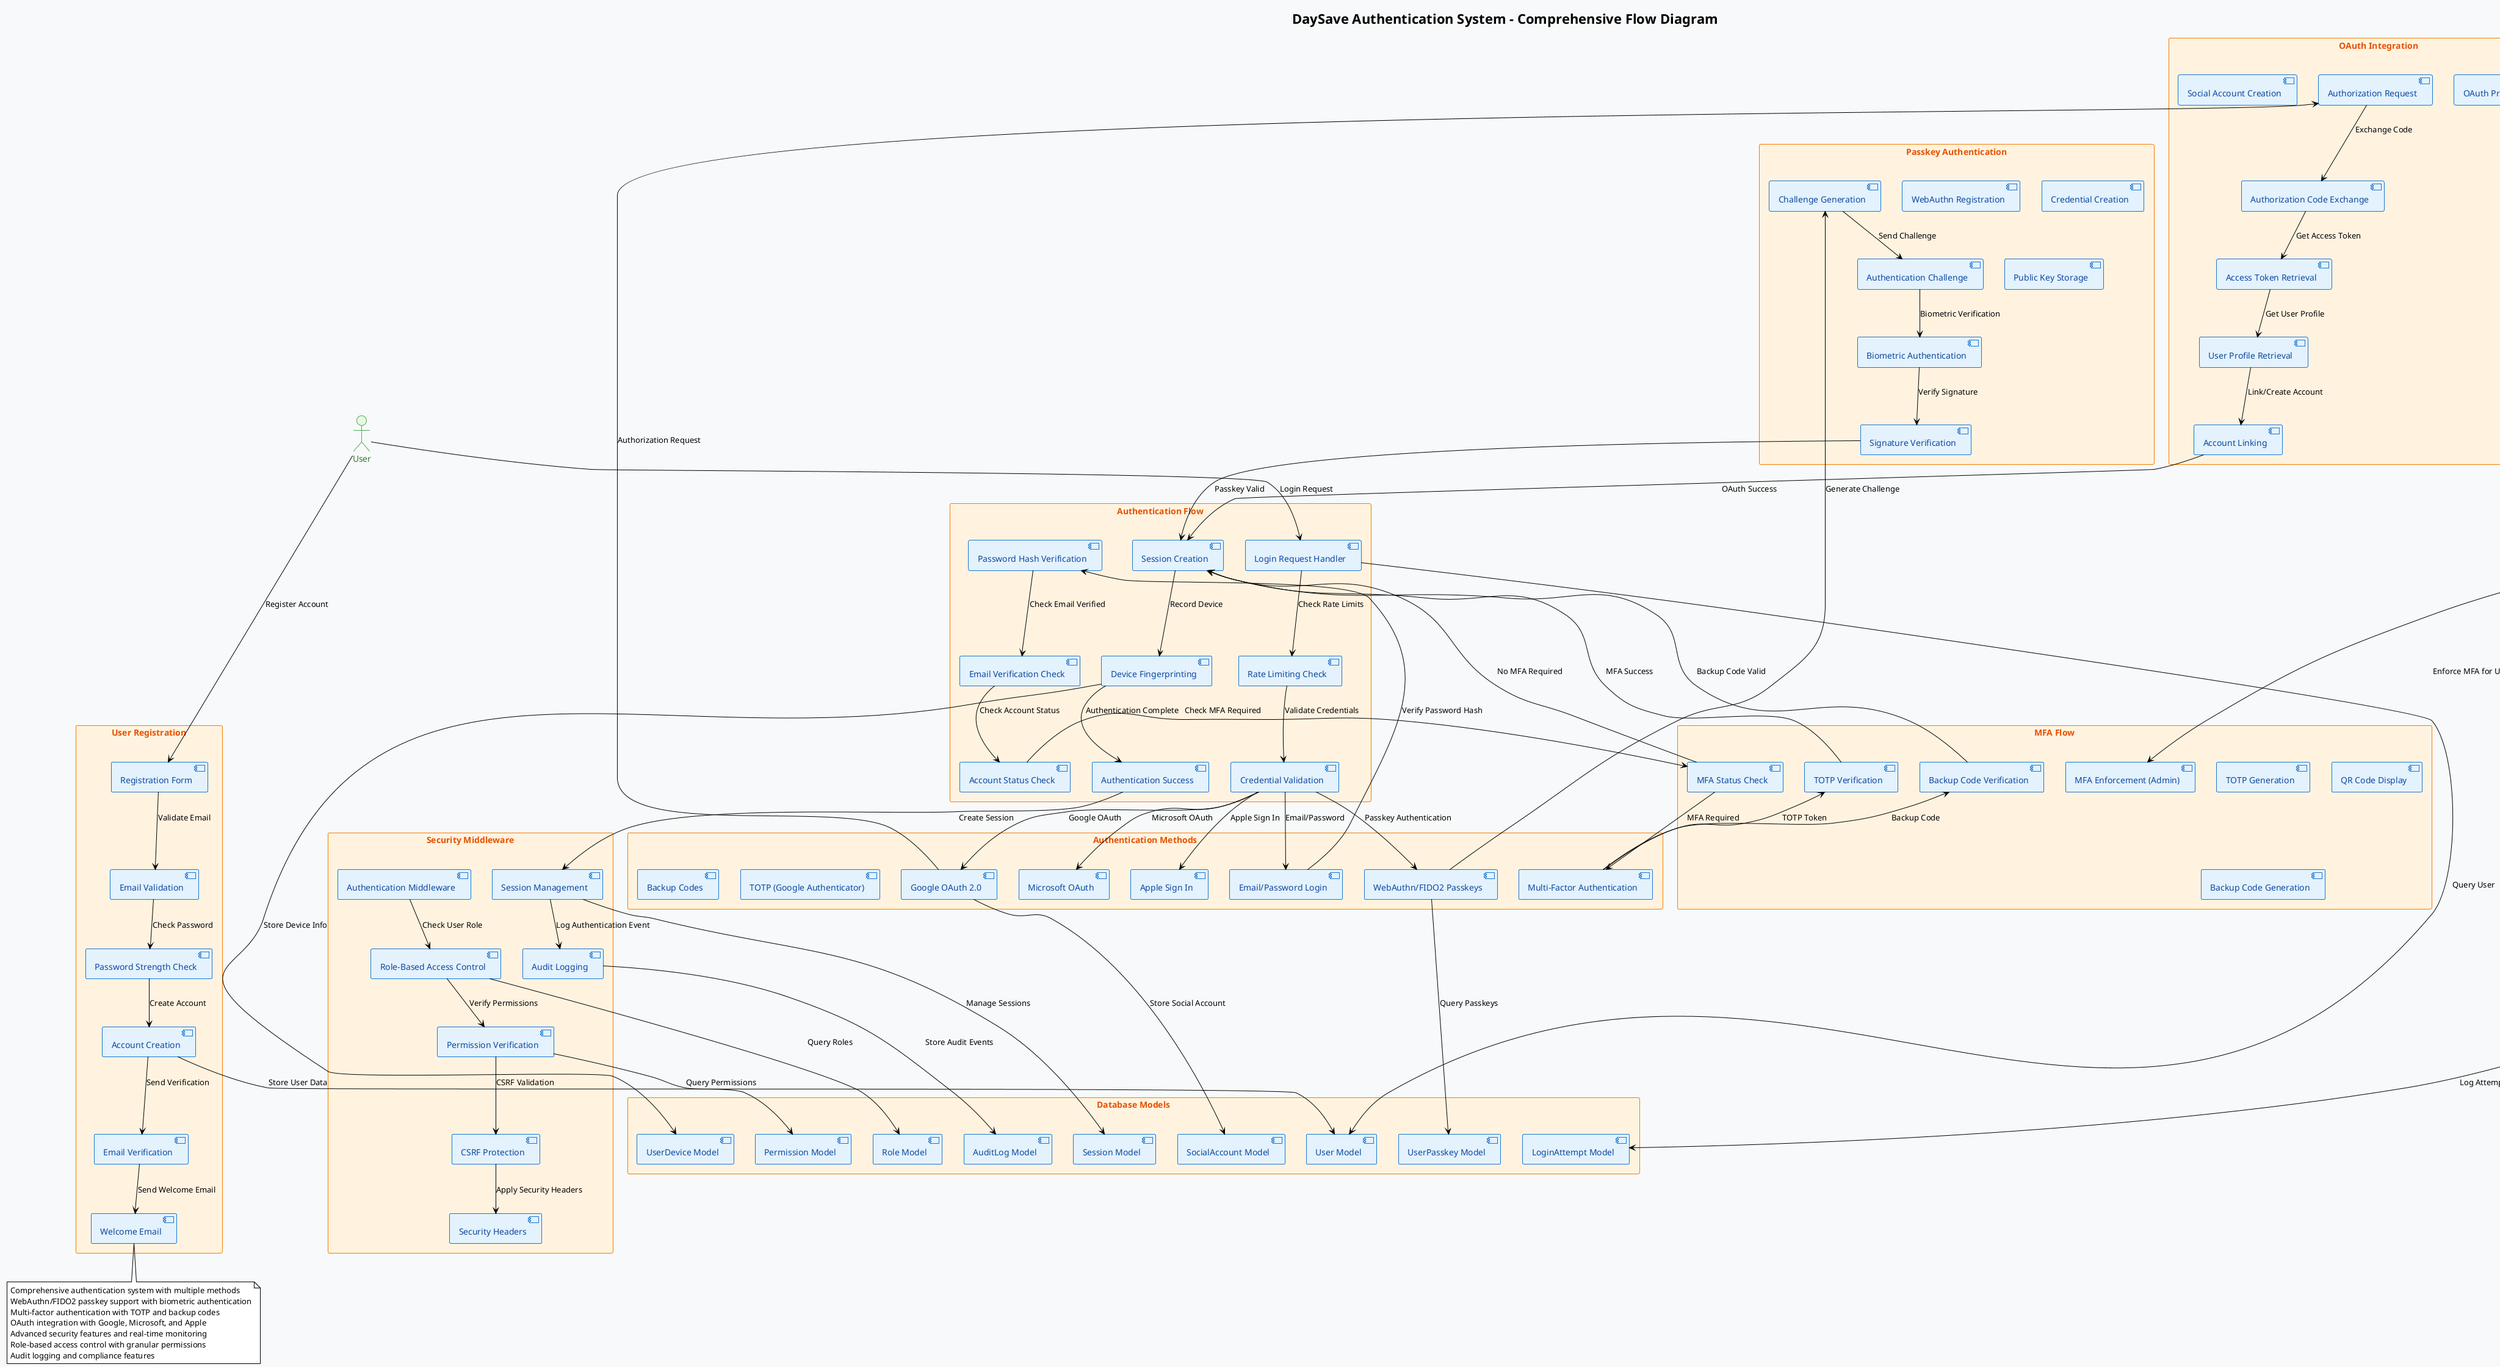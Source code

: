 @startuml DaySave Authentication System
!theme plain
title DaySave Authentication System - Comprehensive Flow Diagram

' Define colors and styles
skinparam packageStyle rectangle
skinparam backgroundColor #F8F9FA
skinparam component {
    BackgroundColor #E3F2FD
    BorderColor #1976D2
    FontColor #0D47A1
}
skinparam rectangle {
    BackgroundColor #FFF3E0
    BorderColor #F57C00
    FontColor #E65100
}
skinparam actor {
    BackgroundColor #E8F5E8
    BorderColor #4CAF50
    FontColor #2E7D32
}

' Actors
actor "User" as User
actor "Admin" as Admin
actor "System" as System

' Authentication Methods
rectangle "Authentication Methods" {
    component "Email/Password Login" as EmailLogin
    component "WebAuthn/FIDO2 Passkeys" as PasskeyAuth
    component "Google OAuth 2.0" as GoogleOAuth
    component "Microsoft OAuth" as MicrosoftOAuth
    component "Apple Sign In" as AppleSignIn
    component "Multi-Factor Authentication" as MFA
    component "TOTP (Google Authenticator)" as TOTP
    component "Backup Codes" as BackupCodes
}

' Authentication Flow Components
rectangle "Authentication Flow" {
    component "Login Request Handler" as LoginHandler
    component "Credential Validation" as CredentialValidation
    component "Password Hash Verification" as PasswordVerification
    component "Email Verification Check" as EmailVerification
    component "Account Status Check" as AccountStatus
    component "Rate Limiting Check" as RateLimit
    component "Device Fingerprinting" as DeviceFingerprint
    component "Session Creation" as SessionCreation
    component "Authentication Success" as AuthSuccess
}

' Security Middleware
rectangle "Security Middleware" {
    component "Authentication Middleware" as AuthMiddleware
    component "Role-Based Access Control" as RBAC
    component "Permission Verification" as PermissionCheck
    component "Session Management" as SessionMgmt
    component "CSRF Protection" as CSRFProtection
    component "Security Headers" as SecurityHeaders
    component "Audit Logging" as AuditLog
}

' Multi-Factor Authentication Flow
rectangle "MFA Flow" {
    component "MFA Status Check" as MFACheck
    component "TOTP Generation" as TOTPGeneration
    component "QR Code Display" as QRCode
    component "TOTP Verification" as TOTPVerification
    component "Backup Code Generation" as BackupGeneration
    component "Backup Code Verification" as BackupVerification
    component "MFA Enforcement (Admin)" as MFAEnforcement
}

' Passkey Authentication
rectangle "Passkey Authentication" {
    component "WebAuthn Registration" as PasskeyRegistration
    component "Challenge Generation" as ChallengeGeneration
    component "Credential Creation" as CredentialCreation
    component "Public Key Storage" as PublicKeyStorage
    component "Authentication Challenge" as AuthChallenge
    component "Signature Verification" as SignatureVerification
    component "Biometric Authentication" as BiometricAuth
}

' OAuth Integration
rectangle "OAuth Integration" {
    component "OAuth Provider Selection" as OAuthProvider
    component "Authorization Request" as AuthRequest
    component "Authorization Code Exchange" as CodeExchange
    component "Access Token Retrieval" as TokenRetrieval
    component "User Profile Retrieval" as ProfileRetrieval
    component "Account Linking" as AccountLinking
    component "Social Account Creation" as SocialAccountCreation
}

' Security Features
rectangle "Security Features" {
    component "Brute Force Protection" as BruteForceProtection
    component "Account Lockout" as AccountLockout
    component "IP Whitelisting/Blacklisting" as IPFiltering
    component "VPN/TOR Detection" as VPNDetection
    component "Suspicious Activity Detection" as SuspiciousActivity
    component "Real-time Security Monitoring" as SecurityMonitoring
    component "Failed Login Tracking" as FailedLoginTracking
}

' Database Models
rectangle "Database Models" {
    component "User Model" as UserModel
    component "UserPasskey Model" as PasskeyModel
    component "SocialAccount Model" as SocialAccountModel
    component "UserDevice Model" as DeviceModel
    component "LoginAttempt Model" as LoginAttemptModel
    component "AuditLog Model" as AuditLogModel
    component "Session Model" as SessionModel
    component "Role Model" as RoleModel
    component "Permission Model" as PermissionModel
}

' Authentication Flows
User --> LoginHandler : Login Request
LoginHandler --> RateLimit : Check Rate Limits
RateLimit --> CredentialValidation : Validate Credentials
CredentialValidation --> EmailLogin : Email/Password
CredentialValidation --> PasskeyAuth : Passkey Authentication
CredentialValidation --> GoogleOAuth : Google OAuth
CredentialValidation --> MicrosoftOAuth : Microsoft OAuth
CredentialValidation --> AppleSignIn : Apple Sign In

' Email/Password Flow
EmailLogin --> PasswordVerification : Verify Password Hash
PasswordVerification --> EmailVerification : Check Email Verified
EmailVerification --> AccountStatus : Check Account Status
AccountStatus --> MFACheck : Check MFA Required
MFACheck --> MFA : MFA Required
MFACheck --> SessionCreation : No MFA Required

' MFA Flow
MFA --> TOTPVerification : TOTP Token
MFA --> BackupVerification : Backup Code
TOTPVerification --> SessionCreation : MFA Success
BackupVerification --> SessionCreation : Backup Code Valid

' Passkey Flow
PasskeyAuth --> ChallengeGeneration : Generate Challenge
ChallengeGeneration --> AuthChallenge : Send Challenge
AuthChallenge --> BiometricAuth : Biometric Verification
BiometricAuth --> SignatureVerification : Verify Signature
SignatureVerification --> SessionCreation : Passkey Valid

' OAuth Flow
GoogleOAuth --> AuthRequest : Authorization Request
AuthRequest --> CodeExchange : Exchange Code
CodeExchange --> TokenRetrieval : Get Access Token
TokenRetrieval --> ProfileRetrieval : Get User Profile
ProfileRetrieval --> AccountLinking : Link/Create Account
AccountLinking --> SessionCreation : OAuth Success

' Session and Security
SessionCreation --> DeviceFingerprint : Record Device
DeviceFingerprint --> AuthSuccess : Authentication Complete
AuthSuccess --> SessionMgmt : Create Session
SessionMgmt --> AuditLog : Log Authentication Event

' Middleware Protection
AuthMiddleware --> RBAC : Check User Role
RBAC --> PermissionCheck : Verify Permissions
PermissionCheck --> CSRFProtection : CSRF Validation
CSRFProtection --> SecurityHeaders : Apply Security Headers

' Security Monitoring
System --> SecurityMonitoring : Monitor Authentication
SecurityMonitoring --> SuspiciousActivity : Detect Anomalies
SuspiciousActivity --> BruteForceProtection : Block Attacks
BruteForceProtection --> AccountLockout : Lock Suspicious Accounts
AccountLockout --> FailedLoginTracking : Track Failed Attempts

' Admin Features
Admin --> MFAEnforcement : Enforce MFA for Users
Admin --> IPFiltering : Configure IP Restrictions
Admin --> VPNDetection : Configure VPN Detection
Admin --> SecurityMonitoring : Monitor Security Events

' Database Interactions
LoginHandler --> UserModel : Query User
PasskeyAuth --> PasskeyModel : Query Passkeys
GoogleOAuth --> SocialAccountModel : Store Social Account
DeviceFingerprint --> DeviceModel : Store Device Info
FailedLoginTracking --> LoginAttemptModel : Log Attempts
AuditLog --> AuditLogModel : Store Audit Events
SessionMgmt --> SessionModel : Manage Sessions
RBAC --> RoleModel : Query Roles
PermissionCheck --> PermissionModel : Query Permissions

' Registration Flow
rectangle "User Registration" {
    component "Registration Form" as RegForm
    component "Email Validation" as EmailValidation
    component "Password Strength Check" as PasswordStrength
    component "Account Creation" as AccountCreation
    component "Email Verification" as EmailVerificationSend
    component "Welcome Email" as WelcomeEmail
}

User --> RegForm : Register Account
RegForm --> EmailValidation : Validate Email
EmailValidation --> PasswordStrength : Check Password
PasswordStrength --> AccountCreation : Create Account
AccountCreation --> EmailVerificationSend : Send Verification
EmailVerificationSend --> WelcomeEmail : Send Welcome Email
AccountCreation --> UserModel : Store User Data

note bottom : Comprehensive authentication system with multiple methods\nWebAuthn/FIDO2 passkey support with biometric authentication\nMulti-factor authentication with TOTP and backup codes\nOAuth integration with Google, Microsoft, and Apple\nAdvanced security features and real-time monitoring\nRole-based access control with granular permissions\nAudit logging and compliance features

@enduml

